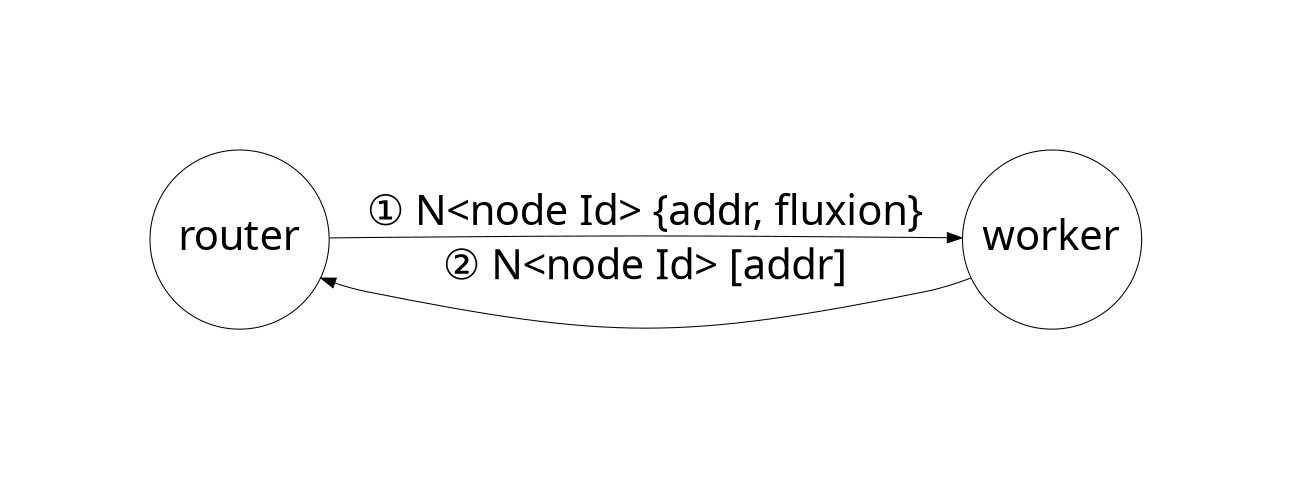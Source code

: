 digraph G {
  rankdir=LR;
  pad=1;

  graph [ fontname="HelveticaNeue-Thin", fontcolor=black, fontsize=20 ];
  node [ fontname="HelveticaNeue-Thin", fontcolor=black, fontsize=20, penwidth=0.5 shape=circle, fixedsize=true, width=1.2, height=1.2 ];
  edge [ fontname="HelveticaNeue-Thin", fontcolor=black, fontsize=20, penwidth=0.5 splines=line, arrowsize=0.7 ];

  {
    router -> worker [label="① N<node Id> {addr, fluxion}"];
    router -> worker [label="② N<node Id> [addr]" dir="back"];
  }
} 